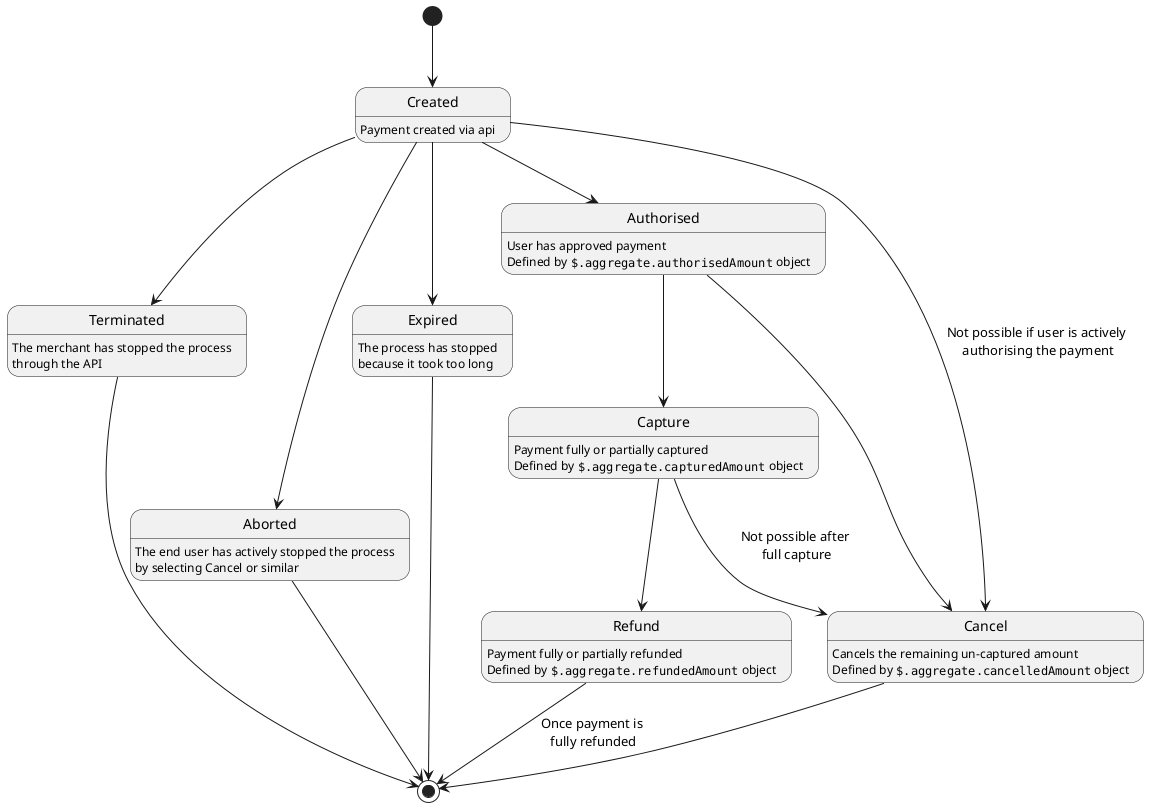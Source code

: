 @startuml
hide empty description
[*] --> Created
Created : Payment created via api
Created --> Terminated
Terminated : The merchant has stopped the process 
Terminated: through the API
Terminated --> [*]
Created --> Aborted
Aborted : The end user has actively stopped the process
Aborted: by selecting Cancel or similar
Aborted --> [*]
Created --> Expired
Expired : The process has stopped 
Expired: because it took too long
Expired --> [*]
Created --> Authorised
Authorised : User has approved payment
Authorised : Defined by ""$.aggregate.authorisedAmount"" object
Authorised --> Capture
Capture : Payment fully or partially captured
Capture : Defined by ""$.aggregate.capturedAmount"" object
Capture --> Refund
Refund : Payment fully or partially refunded
Refund : Defined by ""$.aggregate.refundedAmount"" object
Refund --> [*] : Once payment is \nfully refunded
Created --> Cancel : Not possible if user is actively \nauthorising the payment
Authorised --> Cancel 
Capture --> Cancel : Not possible after \nfull capture
Cancel : Cancels the remaining un-captured amount
Cancel : Defined by ""$.aggregate.cancelledAmount"" object
Cancel --> [*]
@enduml
